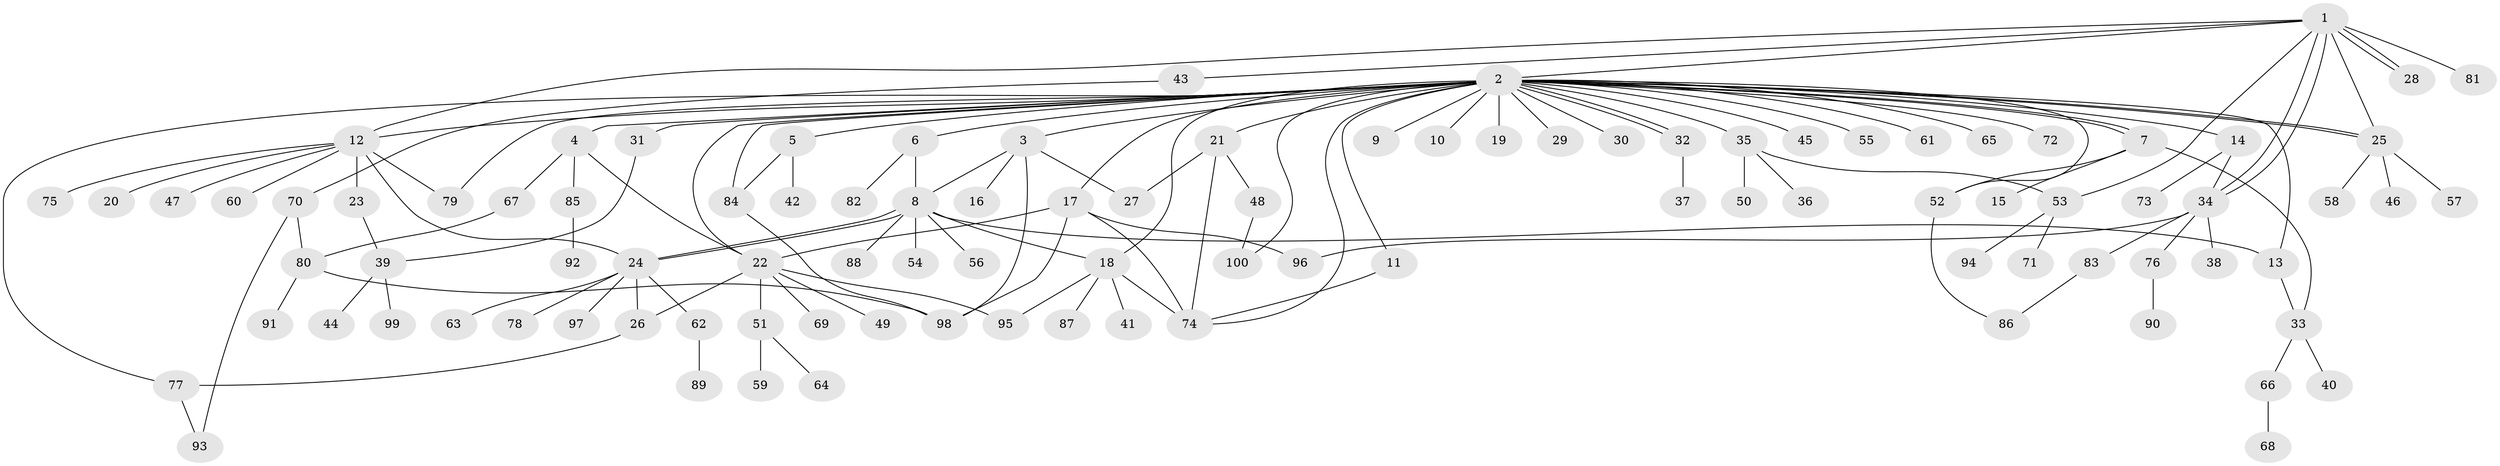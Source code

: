 // Generated by graph-tools (version 1.1) at 2025/14/03/09/25 04:14:27]
// undirected, 100 vertices, 136 edges
graph export_dot {
graph [start="1"]
  node [color=gray90,style=filled];
  1;
  2;
  3;
  4;
  5;
  6;
  7;
  8;
  9;
  10;
  11;
  12;
  13;
  14;
  15;
  16;
  17;
  18;
  19;
  20;
  21;
  22;
  23;
  24;
  25;
  26;
  27;
  28;
  29;
  30;
  31;
  32;
  33;
  34;
  35;
  36;
  37;
  38;
  39;
  40;
  41;
  42;
  43;
  44;
  45;
  46;
  47;
  48;
  49;
  50;
  51;
  52;
  53;
  54;
  55;
  56;
  57;
  58;
  59;
  60;
  61;
  62;
  63;
  64;
  65;
  66;
  67;
  68;
  69;
  70;
  71;
  72;
  73;
  74;
  75;
  76;
  77;
  78;
  79;
  80;
  81;
  82;
  83;
  84;
  85;
  86;
  87;
  88;
  89;
  90;
  91;
  92;
  93;
  94;
  95;
  96;
  97;
  98;
  99;
  100;
  1 -- 2;
  1 -- 12;
  1 -- 25;
  1 -- 28;
  1 -- 28;
  1 -- 34;
  1 -- 34;
  1 -- 43;
  1 -- 53;
  1 -- 81;
  2 -- 3;
  2 -- 4;
  2 -- 5;
  2 -- 6;
  2 -- 7;
  2 -- 7;
  2 -- 9;
  2 -- 10;
  2 -- 11;
  2 -- 12;
  2 -- 13;
  2 -- 14;
  2 -- 17;
  2 -- 18;
  2 -- 19;
  2 -- 21;
  2 -- 22;
  2 -- 25;
  2 -- 25;
  2 -- 29;
  2 -- 30;
  2 -- 31;
  2 -- 32;
  2 -- 32;
  2 -- 35;
  2 -- 45;
  2 -- 52;
  2 -- 55;
  2 -- 61;
  2 -- 65;
  2 -- 72;
  2 -- 74;
  2 -- 77;
  2 -- 79;
  2 -- 84;
  2 -- 100;
  3 -- 8;
  3 -- 16;
  3 -- 27;
  3 -- 98;
  4 -- 22;
  4 -- 67;
  4 -- 85;
  5 -- 42;
  5 -- 84;
  6 -- 8;
  6 -- 82;
  7 -- 15;
  7 -- 33;
  7 -- 52;
  8 -- 13;
  8 -- 18;
  8 -- 24;
  8 -- 24;
  8 -- 54;
  8 -- 56;
  8 -- 88;
  11 -- 74;
  12 -- 20;
  12 -- 23;
  12 -- 24;
  12 -- 47;
  12 -- 60;
  12 -- 75;
  12 -- 79;
  13 -- 33;
  14 -- 34;
  14 -- 73;
  17 -- 22;
  17 -- 74;
  17 -- 96;
  17 -- 98;
  18 -- 41;
  18 -- 74;
  18 -- 87;
  18 -- 95;
  21 -- 27;
  21 -- 48;
  21 -- 74;
  22 -- 26;
  22 -- 49;
  22 -- 51;
  22 -- 69;
  22 -- 95;
  23 -- 39;
  24 -- 26;
  24 -- 62;
  24 -- 63;
  24 -- 78;
  24 -- 97;
  25 -- 46;
  25 -- 57;
  25 -- 58;
  26 -- 77;
  31 -- 39;
  32 -- 37;
  33 -- 40;
  33 -- 66;
  34 -- 38;
  34 -- 76;
  34 -- 83;
  34 -- 96;
  35 -- 36;
  35 -- 50;
  35 -- 53;
  39 -- 44;
  39 -- 99;
  43 -- 70;
  48 -- 100;
  51 -- 59;
  51 -- 64;
  52 -- 86;
  53 -- 71;
  53 -- 94;
  62 -- 89;
  66 -- 68;
  67 -- 80;
  70 -- 80;
  70 -- 93;
  76 -- 90;
  77 -- 93;
  80 -- 91;
  80 -- 98;
  83 -- 86;
  84 -- 98;
  85 -- 92;
}
